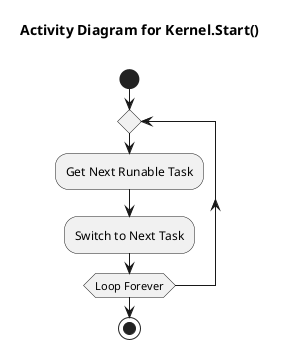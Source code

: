 @startuml ACT_OTOS_KernelStart
title Activity Diagram for **Kernel.Start()** \n

start
repeat
    :Get Next Runable Task;
    :Switch to Next Task;
repeat while (Loop Forever)
stop


@enduml